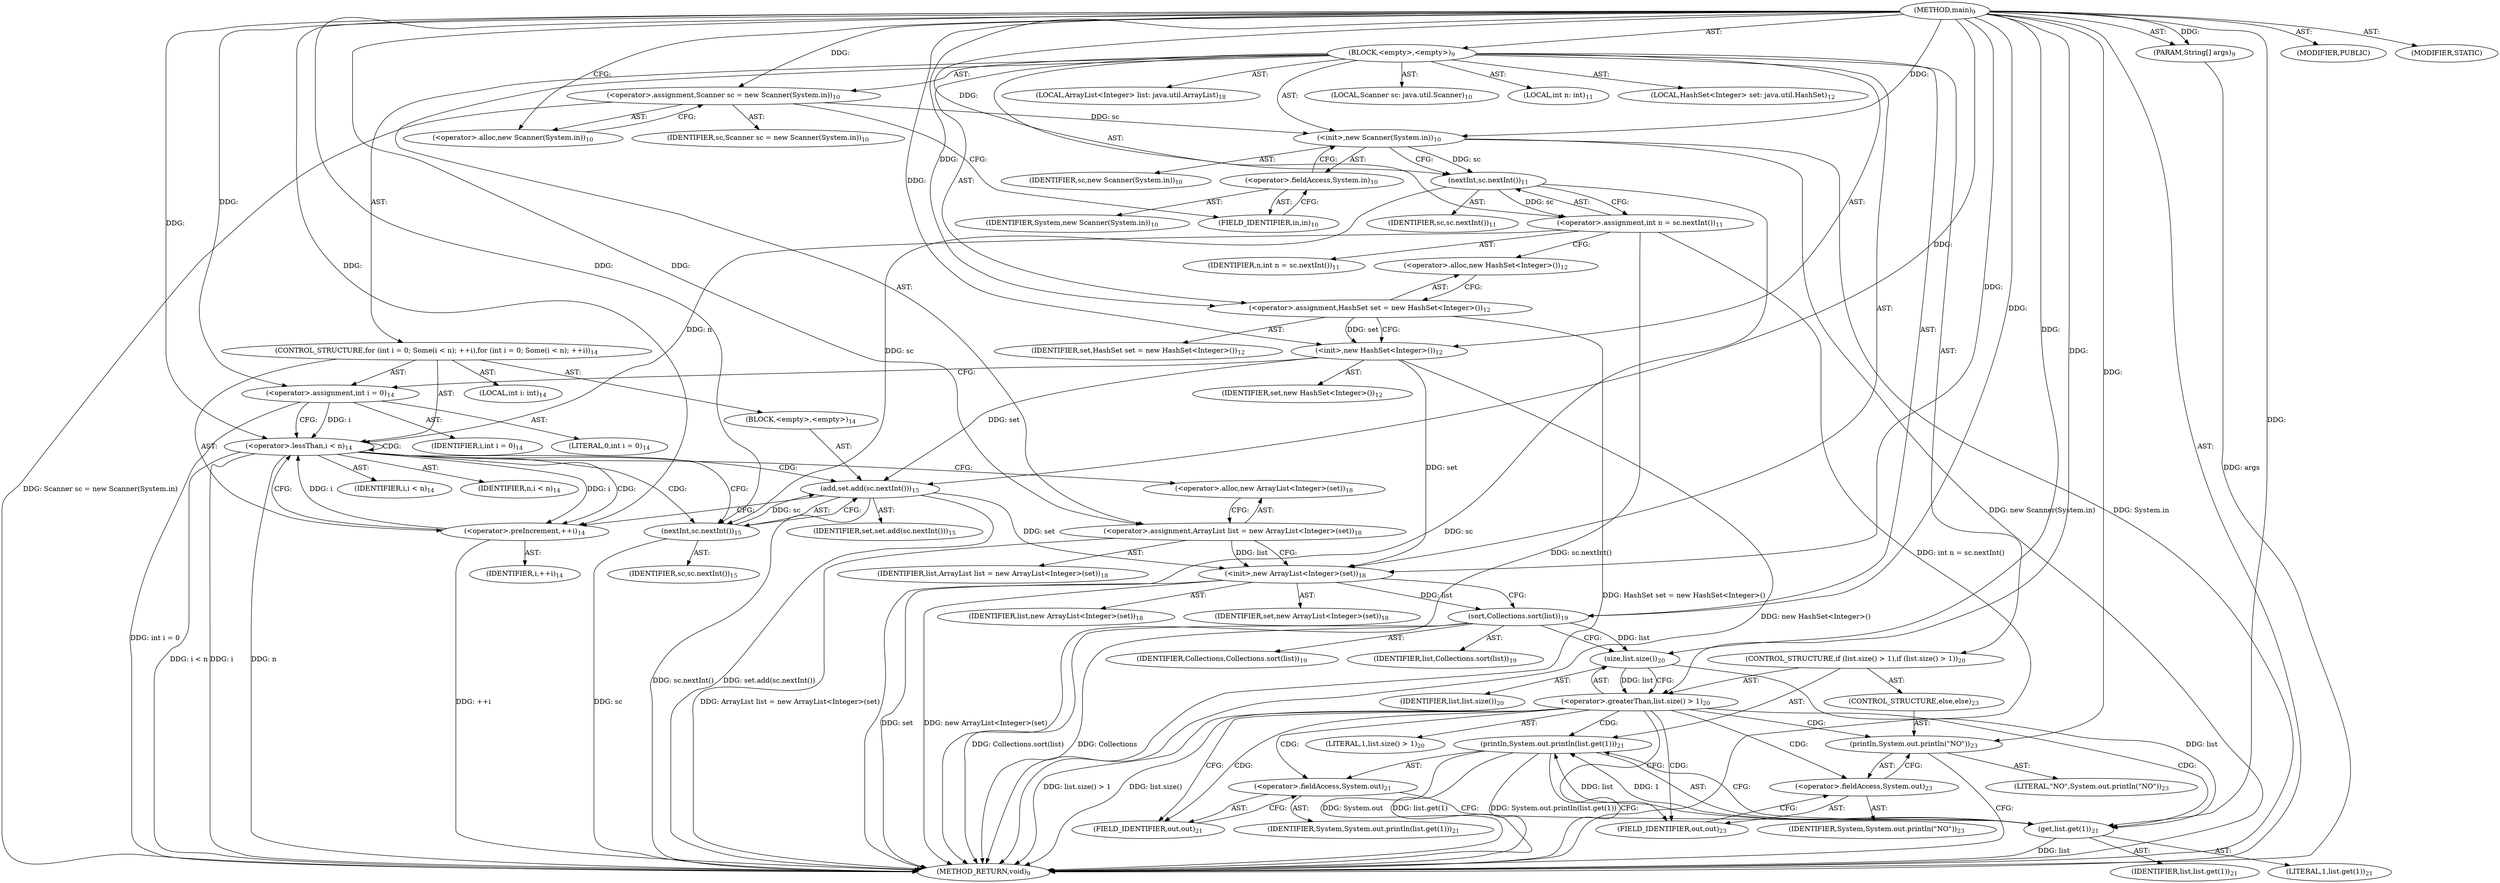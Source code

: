 digraph "main" {  
"23" [label = <(METHOD,main)<SUB>9</SUB>> ]
"24" [label = <(PARAM,String[] args)<SUB>9</SUB>> ]
"25" [label = <(BLOCK,&lt;empty&gt;,&lt;empty&gt;)<SUB>9</SUB>> ]
"4" [label = <(LOCAL,Scanner sc: java.util.Scanner)<SUB>10</SUB>> ]
"26" [label = <(&lt;operator&gt;.assignment,Scanner sc = new Scanner(System.in))<SUB>10</SUB>> ]
"27" [label = <(IDENTIFIER,sc,Scanner sc = new Scanner(System.in))<SUB>10</SUB>> ]
"28" [label = <(&lt;operator&gt;.alloc,new Scanner(System.in))<SUB>10</SUB>> ]
"29" [label = <(&lt;init&gt;,new Scanner(System.in))<SUB>10</SUB>> ]
"3" [label = <(IDENTIFIER,sc,new Scanner(System.in))<SUB>10</SUB>> ]
"30" [label = <(&lt;operator&gt;.fieldAccess,System.in)<SUB>10</SUB>> ]
"31" [label = <(IDENTIFIER,System,new Scanner(System.in))<SUB>10</SUB>> ]
"32" [label = <(FIELD_IDENTIFIER,in,in)<SUB>10</SUB>> ]
"33" [label = <(LOCAL,int n: int)<SUB>11</SUB>> ]
"34" [label = <(&lt;operator&gt;.assignment,int n = sc.nextInt())<SUB>11</SUB>> ]
"35" [label = <(IDENTIFIER,n,int n = sc.nextInt())<SUB>11</SUB>> ]
"36" [label = <(nextInt,sc.nextInt())<SUB>11</SUB>> ]
"37" [label = <(IDENTIFIER,sc,sc.nextInt())<SUB>11</SUB>> ]
"6" [label = <(LOCAL,HashSet&lt;Integer&gt; set: java.util.HashSet)<SUB>12</SUB>> ]
"38" [label = <(&lt;operator&gt;.assignment,HashSet set = new HashSet&lt;Integer&gt;())<SUB>12</SUB>> ]
"39" [label = <(IDENTIFIER,set,HashSet set = new HashSet&lt;Integer&gt;())<SUB>12</SUB>> ]
"40" [label = <(&lt;operator&gt;.alloc,new HashSet&lt;Integer&gt;())<SUB>12</SUB>> ]
"41" [label = <(&lt;init&gt;,new HashSet&lt;Integer&gt;())<SUB>12</SUB>> ]
"5" [label = <(IDENTIFIER,set,new HashSet&lt;Integer&gt;())<SUB>12</SUB>> ]
"42" [label = <(CONTROL_STRUCTURE,for (int i = 0; Some(i &lt; n); ++i),for (int i = 0; Some(i &lt; n); ++i))<SUB>14</SUB>> ]
"43" [label = <(LOCAL,int i: int)<SUB>14</SUB>> ]
"44" [label = <(&lt;operator&gt;.assignment,int i = 0)<SUB>14</SUB>> ]
"45" [label = <(IDENTIFIER,i,int i = 0)<SUB>14</SUB>> ]
"46" [label = <(LITERAL,0,int i = 0)<SUB>14</SUB>> ]
"47" [label = <(&lt;operator&gt;.lessThan,i &lt; n)<SUB>14</SUB>> ]
"48" [label = <(IDENTIFIER,i,i &lt; n)<SUB>14</SUB>> ]
"49" [label = <(IDENTIFIER,n,i &lt; n)<SUB>14</SUB>> ]
"50" [label = <(&lt;operator&gt;.preIncrement,++i)<SUB>14</SUB>> ]
"51" [label = <(IDENTIFIER,i,++i)<SUB>14</SUB>> ]
"52" [label = <(BLOCK,&lt;empty&gt;,&lt;empty&gt;)<SUB>14</SUB>> ]
"53" [label = <(add,set.add(sc.nextInt()))<SUB>15</SUB>> ]
"54" [label = <(IDENTIFIER,set,set.add(sc.nextInt()))<SUB>15</SUB>> ]
"55" [label = <(nextInt,sc.nextInt())<SUB>15</SUB>> ]
"56" [label = <(IDENTIFIER,sc,sc.nextInt())<SUB>15</SUB>> ]
"8" [label = <(LOCAL,ArrayList&lt;Integer&gt; list: java.util.ArrayList)<SUB>18</SUB>> ]
"57" [label = <(&lt;operator&gt;.assignment,ArrayList list = new ArrayList&lt;Integer&gt;(set))<SUB>18</SUB>> ]
"58" [label = <(IDENTIFIER,list,ArrayList list = new ArrayList&lt;Integer&gt;(set))<SUB>18</SUB>> ]
"59" [label = <(&lt;operator&gt;.alloc,new ArrayList&lt;Integer&gt;(set))<SUB>18</SUB>> ]
"60" [label = <(&lt;init&gt;,new ArrayList&lt;Integer&gt;(set))<SUB>18</SUB>> ]
"7" [label = <(IDENTIFIER,list,new ArrayList&lt;Integer&gt;(set))<SUB>18</SUB>> ]
"61" [label = <(IDENTIFIER,set,new ArrayList&lt;Integer&gt;(set))<SUB>18</SUB>> ]
"62" [label = <(sort,Collections.sort(list))<SUB>19</SUB>> ]
"63" [label = <(IDENTIFIER,Collections,Collections.sort(list))<SUB>19</SUB>> ]
"64" [label = <(IDENTIFIER,list,Collections.sort(list))<SUB>19</SUB>> ]
"65" [label = <(CONTROL_STRUCTURE,if (list.size() &gt; 1),if (list.size() &gt; 1))<SUB>20</SUB>> ]
"66" [label = <(&lt;operator&gt;.greaterThan,list.size() &gt; 1)<SUB>20</SUB>> ]
"67" [label = <(size,list.size())<SUB>20</SUB>> ]
"68" [label = <(IDENTIFIER,list,list.size())<SUB>20</SUB>> ]
"69" [label = <(LITERAL,1,list.size() &gt; 1)<SUB>20</SUB>> ]
"70" [label = <(println,System.out.println(list.get(1)))<SUB>21</SUB>> ]
"71" [label = <(&lt;operator&gt;.fieldAccess,System.out)<SUB>21</SUB>> ]
"72" [label = <(IDENTIFIER,System,System.out.println(list.get(1)))<SUB>21</SUB>> ]
"73" [label = <(FIELD_IDENTIFIER,out,out)<SUB>21</SUB>> ]
"74" [label = <(get,list.get(1))<SUB>21</SUB>> ]
"75" [label = <(IDENTIFIER,list,list.get(1))<SUB>21</SUB>> ]
"76" [label = <(LITERAL,1,list.get(1))<SUB>21</SUB>> ]
"77" [label = <(CONTROL_STRUCTURE,else,else)<SUB>23</SUB>> ]
"78" [label = <(println,System.out.println(&quot;NO&quot;))<SUB>23</SUB>> ]
"79" [label = <(&lt;operator&gt;.fieldAccess,System.out)<SUB>23</SUB>> ]
"80" [label = <(IDENTIFIER,System,System.out.println(&quot;NO&quot;))<SUB>23</SUB>> ]
"81" [label = <(FIELD_IDENTIFIER,out,out)<SUB>23</SUB>> ]
"82" [label = <(LITERAL,&quot;NO&quot;,System.out.println(&quot;NO&quot;))<SUB>23</SUB>> ]
"83" [label = <(MODIFIER,PUBLIC)> ]
"84" [label = <(MODIFIER,STATIC)> ]
"85" [label = <(METHOD_RETURN,void)<SUB>9</SUB>> ]
  "23" -> "24"  [ label = "AST: "] 
  "23" -> "25"  [ label = "AST: "] 
  "23" -> "83"  [ label = "AST: "] 
  "23" -> "84"  [ label = "AST: "] 
  "23" -> "85"  [ label = "AST: "] 
  "25" -> "4"  [ label = "AST: "] 
  "25" -> "26"  [ label = "AST: "] 
  "25" -> "29"  [ label = "AST: "] 
  "25" -> "33"  [ label = "AST: "] 
  "25" -> "34"  [ label = "AST: "] 
  "25" -> "6"  [ label = "AST: "] 
  "25" -> "38"  [ label = "AST: "] 
  "25" -> "41"  [ label = "AST: "] 
  "25" -> "42"  [ label = "AST: "] 
  "25" -> "8"  [ label = "AST: "] 
  "25" -> "57"  [ label = "AST: "] 
  "25" -> "60"  [ label = "AST: "] 
  "25" -> "62"  [ label = "AST: "] 
  "25" -> "65"  [ label = "AST: "] 
  "26" -> "27"  [ label = "AST: "] 
  "26" -> "28"  [ label = "AST: "] 
  "29" -> "3"  [ label = "AST: "] 
  "29" -> "30"  [ label = "AST: "] 
  "30" -> "31"  [ label = "AST: "] 
  "30" -> "32"  [ label = "AST: "] 
  "34" -> "35"  [ label = "AST: "] 
  "34" -> "36"  [ label = "AST: "] 
  "36" -> "37"  [ label = "AST: "] 
  "38" -> "39"  [ label = "AST: "] 
  "38" -> "40"  [ label = "AST: "] 
  "41" -> "5"  [ label = "AST: "] 
  "42" -> "43"  [ label = "AST: "] 
  "42" -> "44"  [ label = "AST: "] 
  "42" -> "47"  [ label = "AST: "] 
  "42" -> "50"  [ label = "AST: "] 
  "42" -> "52"  [ label = "AST: "] 
  "44" -> "45"  [ label = "AST: "] 
  "44" -> "46"  [ label = "AST: "] 
  "47" -> "48"  [ label = "AST: "] 
  "47" -> "49"  [ label = "AST: "] 
  "50" -> "51"  [ label = "AST: "] 
  "52" -> "53"  [ label = "AST: "] 
  "53" -> "54"  [ label = "AST: "] 
  "53" -> "55"  [ label = "AST: "] 
  "55" -> "56"  [ label = "AST: "] 
  "57" -> "58"  [ label = "AST: "] 
  "57" -> "59"  [ label = "AST: "] 
  "60" -> "7"  [ label = "AST: "] 
  "60" -> "61"  [ label = "AST: "] 
  "62" -> "63"  [ label = "AST: "] 
  "62" -> "64"  [ label = "AST: "] 
  "65" -> "66"  [ label = "AST: "] 
  "65" -> "70"  [ label = "AST: "] 
  "65" -> "77"  [ label = "AST: "] 
  "66" -> "67"  [ label = "AST: "] 
  "66" -> "69"  [ label = "AST: "] 
  "67" -> "68"  [ label = "AST: "] 
  "70" -> "71"  [ label = "AST: "] 
  "70" -> "74"  [ label = "AST: "] 
  "71" -> "72"  [ label = "AST: "] 
  "71" -> "73"  [ label = "AST: "] 
  "74" -> "75"  [ label = "AST: "] 
  "74" -> "76"  [ label = "AST: "] 
  "77" -> "78"  [ label = "AST: "] 
  "78" -> "79"  [ label = "AST: "] 
  "78" -> "82"  [ label = "AST: "] 
  "79" -> "80"  [ label = "AST: "] 
  "79" -> "81"  [ label = "AST: "] 
  "26" -> "32"  [ label = "CFG: "] 
  "29" -> "36"  [ label = "CFG: "] 
  "34" -> "40"  [ label = "CFG: "] 
  "38" -> "41"  [ label = "CFG: "] 
  "41" -> "44"  [ label = "CFG: "] 
  "57" -> "60"  [ label = "CFG: "] 
  "60" -> "62"  [ label = "CFG: "] 
  "62" -> "67"  [ label = "CFG: "] 
  "28" -> "26"  [ label = "CFG: "] 
  "30" -> "29"  [ label = "CFG: "] 
  "36" -> "34"  [ label = "CFG: "] 
  "40" -> "38"  [ label = "CFG: "] 
  "44" -> "47"  [ label = "CFG: "] 
  "47" -> "55"  [ label = "CFG: "] 
  "47" -> "59"  [ label = "CFG: "] 
  "50" -> "47"  [ label = "CFG: "] 
  "59" -> "57"  [ label = "CFG: "] 
  "66" -> "73"  [ label = "CFG: "] 
  "66" -> "81"  [ label = "CFG: "] 
  "70" -> "85"  [ label = "CFG: "] 
  "32" -> "30"  [ label = "CFG: "] 
  "53" -> "50"  [ label = "CFG: "] 
  "67" -> "66"  [ label = "CFG: "] 
  "71" -> "74"  [ label = "CFG: "] 
  "74" -> "70"  [ label = "CFG: "] 
  "78" -> "85"  [ label = "CFG: "] 
  "55" -> "53"  [ label = "CFG: "] 
  "73" -> "71"  [ label = "CFG: "] 
  "79" -> "78"  [ label = "CFG: "] 
  "81" -> "79"  [ label = "CFG: "] 
  "23" -> "28"  [ label = "CFG: "] 
  "24" -> "85"  [ label = "DDG: args"] 
  "26" -> "85"  [ label = "DDG: Scanner sc = new Scanner(System.in)"] 
  "29" -> "85"  [ label = "DDG: System.in"] 
  "29" -> "85"  [ label = "DDG: new Scanner(System.in)"] 
  "36" -> "85"  [ label = "DDG: sc"] 
  "34" -> "85"  [ label = "DDG: sc.nextInt()"] 
  "34" -> "85"  [ label = "DDG: int n = sc.nextInt()"] 
  "38" -> "85"  [ label = "DDG: HashSet set = new HashSet&lt;Integer&gt;()"] 
  "41" -> "85"  [ label = "DDG: new HashSet&lt;Integer&gt;()"] 
  "44" -> "85"  [ label = "DDG: int i = 0"] 
  "47" -> "85"  [ label = "DDG: i"] 
  "47" -> "85"  [ label = "DDG: n"] 
  "47" -> "85"  [ label = "DDG: i &lt; n"] 
  "57" -> "85"  [ label = "DDG: ArrayList list = new ArrayList&lt;Integer&gt;(set)"] 
  "60" -> "85"  [ label = "DDG: set"] 
  "60" -> "85"  [ label = "DDG: new ArrayList&lt;Integer&gt;(set)"] 
  "62" -> "85"  [ label = "DDG: Collections.sort(list)"] 
  "66" -> "85"  [ label = "DDG: list.size()"] 
  "66" -> "85"  [ label = "DDG: list.size() &gt; 1"] 
  "70" -> "85"  [ label = "DDG: System.out"] 
  "74" -> "85"  [ label = "DDG: list"] 
  "70" -> "85"  [ label = "DDG: list.get(1)"] 
  "70" -> "85"  [ label = "DDG: System.out.println(list.get(1))"] 
  "55" -> "85"  [ label = "DDG: sc"] 
  "53" -> "85"  [ label = "DDG: sc.nextInt()"] 
  "53" -> "85"  [ label = "DDG: set.add(sc.nextInt())"] 
  "50" -> "85"  [ label = "DDG: ++i"] 
  "62" -> "85"  [ label = "DDG: Collections"] 
  "23" -> "24"  [ label = "DDG: "] 
  "23" -> "26"  [ label = "DDG: "] 
  "36" -> "34"  [ label = "DDG: sc"] 
  "23" -> "38"  [ label = "DDG: "] 
  "23" -> "57"  [ label = "DDG: "] 
  "26" -> "29"  [ label = "DDG: sc"] 
  "23" -> "29"  [ label = "DDG: "] 
  "38" -> "41"  [ label = "DDG: set"] 
  "23" -> "41"  [ label = "DDG: "] 
  "23" -> "44"  [ label = "DDG: "] 
  "57" -> "60"  [ label = "DDG: list"] 
  "23" -> "60"  [ label = "DDG: "] 
  "41" -> "60"  [ label = "DDG: set"] 
  "53" -> "60"  [ label = "DDG: set"] 
  "23" -> "62"  [ label = "DDG: "] 
  "60" -> "62"  [ label = "DDG: list"] 
  "29" -> "36"  [ label = "DDG: sc"] 
  "23" -> "36"  [ label = "DDG: "] 
  "44" -> "47"  [ label = "DDG: i"] 
  "50" -> "47"  [ label = "DDG: i"] 
  "23" -> "47"  [ label = "DDG: "] 
  "34" -> "47"  [ label = "DDG: n"] 
  "47" -> "50"  [ label = "DDG: i"] 
  "23" -> "50"  [ label = "DDG: "] 
  "67" -> "66"  [ label = "DDG: list"] 
  "23" -> "66"  [ label = "DDG: "] 
  "74" -> "70"  [ label = "DDG: list"] 
  "74" -> "70"  [ label = "DDG: 1"] 
  "41" -> "53"  [ label = "DDG: set"] 
  "23" -> "53"  [ label = "DDG: "] 
  "55" -> "53"  [ label = "DDG: sc"] 
  "62" -> "67"  [ label = "DDG: list"] 
  "23" -> "67"  [ label = "DDG: "] 
  "67" -> "74"  [ label = "DDG: list"] 
  "23" -> "74"  [ label = "DDG: "] 
  "23" -> "78"  [ label = "DDG: "] 
  "36" -> "55"  [ label = "DDG: sc"] 
  "23" -> "55"  [ label = "DDG: "] 
  "47" -> "47"  [ label = "CDG: "] 
  "47" -> "50"  [ label = "CDG: "] 
  "47" -> "55"  [ label = "CDG: "] 
  "47" -> "53"  [ label = "CDG: "] 
  "66" -> "73"  [ label = "CDG: "] 
  "66" -> "71"  [ label = "CDG: "] 
  "66" -> "81"  [ label = "CDG: "] 
  "66" -> "70"  [ label = "CDG: "] 
  "66" -> "74"  [ label = "CDG: "] 
  "66" -> "78"  [ label = "CDG: "] 
  "66" -> "79"  [ label = "CDG: "] 
}
